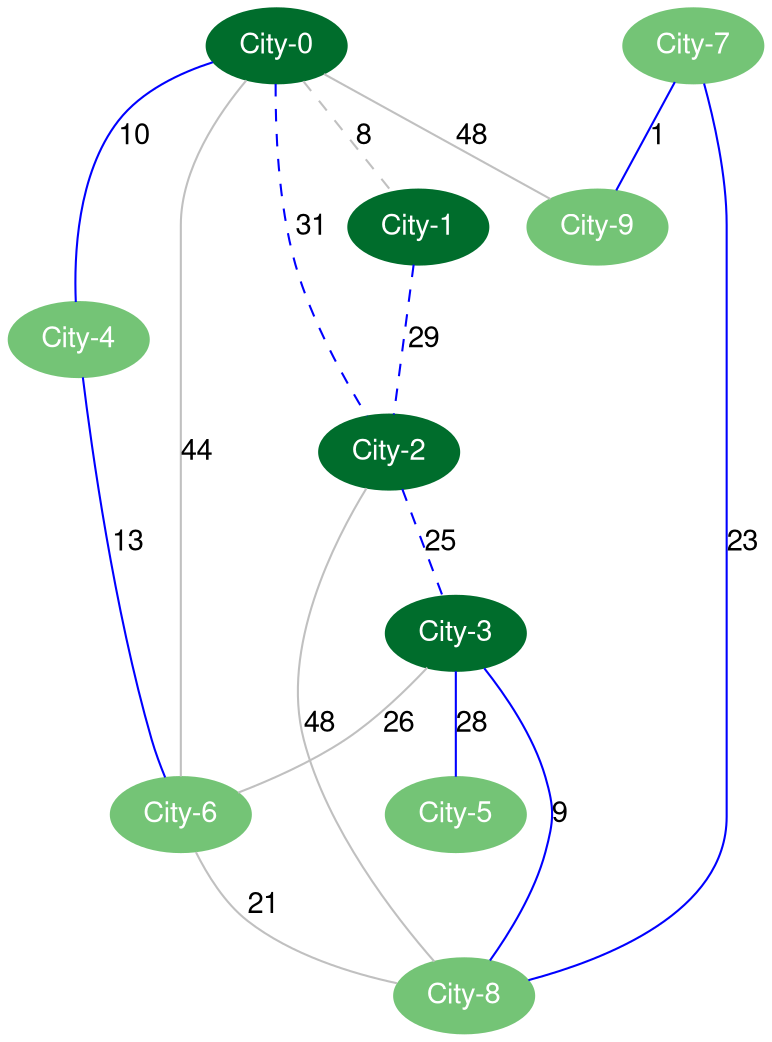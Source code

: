 strict graph G{    fontname="Helvetica,Arial,sans-serif"
    node [fontname="Helvetica,Arial,sans-serif",colorscheme=greens9]
    edge [fontname="Helvetica,Arial,sans-serif"]
0 [label="City-0", style=filled, color=8,fontcolor=white]
1 [label="City-1", style=filled, color=8,fontcolor=white]
2 [label="City-2", style=filled, color=8,fontcolor=white]
3 [label="City-3", style=filled, color=8,fontcolor=white]
4 [label="City-4", style=filled, color=5,fontcolor=white]
5 [label="City-5", style=filled, color=5,fontcolor=white]
6 [label="City-6", style=filled, color=5,fontcolor=white]
7 [label="City-7", style=filled, color=5,fontcolor=white]
8 [label="City-8", style=filled, color=5,fontcolor=white]
9 [label="City-9", style=filled, color=5,fontcolor=white]
0 -- 1 [label=8, style=dashed, color=gray]
0 -- 2 [label=31, style=dashed, color=gray]
0 -- 4 [label=10, style=line, color=gray]
0 -- 6 [label=44, style=line, color=gray]
0 -- 9 [label=48, style=line, color=gray]
1 -- 2 [label=29, style=dashed, color=gray]
2 -- 3 [label=25, style=dashed, color=gray]
2 -- 8 [label=48, style=line, color=gray]
3 -- 5 [label=28, style=line, color=gray]
3 -- 6 [label=26, style=line, color=gray]
3 -- 8 [label=9, style=line, color=gray]
4 -- 6 [label=13, style=line, color=gray]
6 -- 8 [label=21, style=line, color=gray]
7 -- 8 [label=23, style=line, color=gray]
7 -- 9 [label=1, style=line, color=gray]
0 -- 2 [label=31, style=dashed, color=blue]
1 -- 2 [label=29, style=dashed, color=blue]
2 -- 3 [label=25, style=dashed, color=blue]
4 -- 0 [label=10, style=line, color=blue]
5 -- 3 [label=28, style=line, color=blue]
6 -- 4 [label=13, style=line, color=blue]
4 -- 0 [label=10, style=line, color=blue]
7 -- 8 [label=23, style=line, color=blue]
8 -- 3 [label=9, style=line, color=blue]
8 -- 3 [label=9, style=line, color=blue]
9 -- 7 [label=1, style=line, color=blue]
7 -- 8 [label=23, style=line, color=blue]
8 -- 3 [label=9, style=line, color=blue]
}